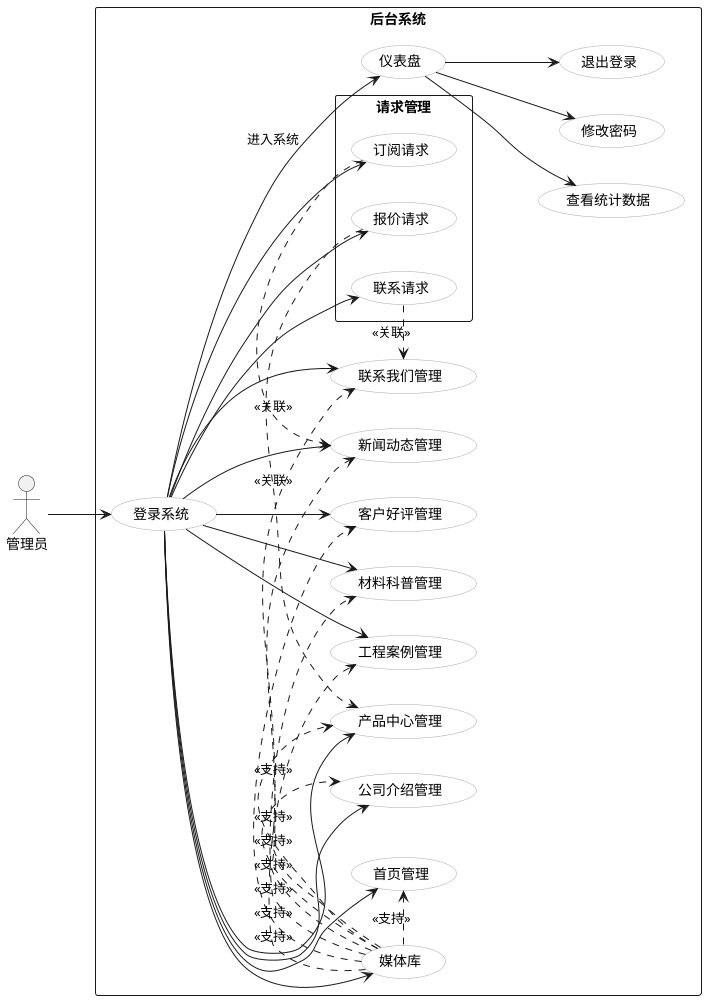 @startuml 管理员
left to right direction
skinparam packageStyle rectangle
skinparam usecase {
  BackgroundColor White
  BorderColor DarkGray
}

actor "管理员" as Admin

rectangle "后台系统" {
  usecase "登录系统" as Login
  
  ' 仪表盘及其功能
  usecase "仪表盘" as Dashboard
  usecase "查看统计数据" as ViewStats
  usecase "修改密码" as ChangePass
  usecase "退出登录" as Logout
  
  ' 内容管理
  usecase "首页管理" as ManageHome
  usecase "公司介绍管理" as ManageAbout
  usecase "产品中心管理" as ManageProduct
  usecase "工程案例管理" as ManageProject
  usecase "材料科普管理" as ManageMaterial
  usecase "客户好评管理" as ManageReview
  usecase "新闻动态管理" as ManageNews
  usecase "联系我们管理" as ManageContact
  
  ' 请求管理
  rectangle "请求管理" {
    usecase "联系请求" as HandleContact
    usecase "报价请求" as HandleQuote
    usecase "订阅请求" as HandleSubscribe
  }
  
  ' 媒体库
  usecase "媒体库" as MediaLibrary
}

' 登录关系
Admin --> Login
Login --> Dashboard : 进入系统

' 仪表盘功能
Dashboard --> ViewStats
Dashboard --> ChangePass
Dashboard --> Logout

' 所有并列的一级菜单项
Login --> ManageHome
Login --> ManageAbout
Login --> ManageProduct
Login --> ManageProject
Login --> ManageMaterial
Login --> ManageReview
Login --> ManageNews
Login --> ManageContact
Login --> HandleContact
Login --> HandleQuote
Login --> HandleSubscribe
Login --> MediaLibrary

' 媒体库支持关系
MediaLibrary .> ManageHome : <<支持>>
MediaLibrary .> ManageAbout : <<支持>>
MediaLibrary .> ManageProduct : <<支持>>
MediaLibrary .> ManageProject : <<支持>>
MediaLibrary .> ManageMaterial : <<支持>>
MediaLibrary .> ManageReview : <<支持>>
MediaLibrary .> ManageNews : <<支持>>
MediaLibrary .> ManageContact : <<支持>>

' 请求管理关联
HandleContact .> ManageContact : <<关联>>
HandleQuote .> ManageProduct : <<关联>>
HandleSubscribe .> ManageNews : <<关联>>
@enduml